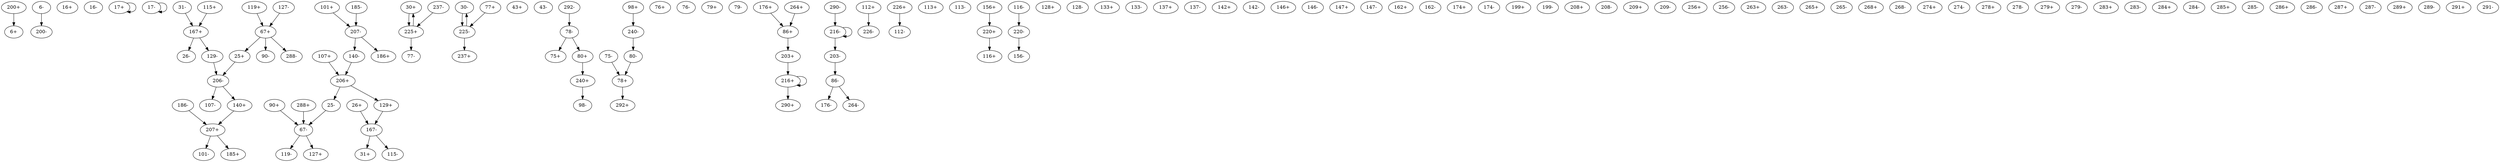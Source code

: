 digraph adj {
graph [k=37]
edge [d=-36]
"6+" [l=1548 C=33336]
"6-" [l=1548 C=33336]
"16+" [l=108 C=1277]
"16-" [l=108 C=1277]
"17+" [l=37 C=141]
"17-" [l=37 C=141]
"25+" [l=74 C=409]
"25-" [l=74 C=409]
"26+" [l=118 C=1347]
"26-" [l=118 C=1347]
"30+" [l=73 C=800]
"30-" [l=73 C=800]
"31+" [l=102 C=1475]
"31-" [l=102 C=1475]
"43+" [l=192 C=1787]
"43-" [l=192 C=1787]
"67+" [l=43 C=298]
"67-" [l=43 C=298]
"75+" [l=783 C=17313]
"75-" [l=783 C=17313]
"76+" [l=71 C=855]
"76-" [l=71 C=855]
"77+" [l=187 C=2247]
"77-" [l=187 C=2247]
"78+" [l=37 C=49]
"78-" [l=37 C=49]
"79+" [l=81 C=781]
"79-" [l=81 C=781]
"80+" [l=328 C=8453]
"80-" [l=328 C=8453]
"86+" [l=41 C=210]
"86-" [l=41 C=210]
"90+" [l=145 C=1384]
"90-" [l=145 C=1384]
"98+" [l=40 C=126]
"98-" [l=40 C=126]
"101+" [l=1613 C=32585]
"101-" [l=1613 C=32585]
"107+" [l=1379 C=28767]
"107-" [l=1379 C=28767]
"112+" [l=663 C=12256]
"112-" [l=663 C=12256]
"113+" [l=73 C=694]
"113-" [l=73 C=694]
"115+" [l=1874 C=38503]
"115-" [l=1874 C=38503]
"116+" [l=148 C=1806]
"116-" [l=148 C=1806]
"119+" [l=174 C=3085]
"119-" [l=174 C=3085]
"127+" [l=88 C=788]
"127-" [l=88 C=788]
"128+" [l=254 C=3275]
"128-" [l=254 C=3275]
"129+" [l=84 C=1024]
"129-" [l=84 C=1024]
"133+" [l=990 C=21098]
"133-" [l=990 C=21098]
"137+" [l=245 C=2132]
"137-" [l=245 C=2132]
"140+" [l=623 C=14919]
"140-" [l=623 C=14919]
"142+" [l=64 C=811]
"142-" [l=64 C=811]
"146+" [l=727 C=13605]
"146-" [l=727 C=13605]
"147+" [l=1980 C=47967]
"147-" [l=1980 C=47967]
"156+" [l=117 C=1756]
"156-" [l=117 C=1756]
"162+" [l=99 C=1030]
"162-" [l=99 C=1030]
"167+" [l=43 C=124]
"167-" [l=43 C=124]
"174+" [l=459 C=7329]
"174-" [l=459 C=7329]
"176+" [l=73 C=804]
"176-" [l=73 C=804]
"185+" [l=482 C=9133]
"185-" [l=482 C=9133]
"186+" [l=360 C=5889]
"186-" [l=360 C=5889]
"199+" [l=1637 C=32803]
"199-" [l=1637 C=32803]
"200+" [l=238 C=3039]
"200-" [l=238 C=3039]
"203+" [l=376 C=5253]
"203-" [l=376 C=5253]
"206+" [l=43 C=227]
"206-" [l=43 C=227]
"207+" [l=54 C=761]
"207-" [l=54 C=761]
"208+" [l=88 C=683]
"208-" [l=88 C=683]
"209+" [l=90 C=925]
"209-" [l=90 C=925]
"216+" [l=38 C=156]
"216-" [l=38 C=156]
"220+" [l=37 C=35]
"220-" [l=37 C=35]
"225+" [l=44 C=492]
"225-" [l=44 C=492]
"226+" [l=44 C=399]
"226-" [l=44 C=399]
"237+" [l=1448 C=34440]
"237-" [l=1448 C=34440]
"240+" [l=37 C=52]
"240-" [l=37 C=52]
"256+" [l=118 C=2438]
"256-" [l=118 C=2438]
"263+" [l=8302 C=179684]
"263-" [l=8302 C=179684]
"264+" [l=3444 C=74423]
"264-" [l=3444 C=74423]
"265+" [l=8319 C=190925]
"265-" [l=8319 C=190925]
"268+" [l=22769 C=495801]
"268-" [l=22769 C=495801]
"274+" [l=4885 C=115189]
"274-" [l=4885 C=115189]
"278+" [l=2480 C=58088]
"278-" [l=2480 C=58088]
"279+" [l=2513 C=54950]
"279-" [l=2513 C=54950]
"283+" [l=2556 C=60599]
"283-" [l=2556 C=60599]
"284+" [l=12496 C=279559]
"284-" [l=12496 C=279559]
"285+" [l=23584 C=523951]
"285-" [l=23584 C=523951]
"286+" [l=16492 C=362601]
"286-" [l=16492 C=362601]
"287+" [l=6489 C=138842]
"287-" [l=6489 C=138842]
"288+" [l=8604 C=214407]
"288-" [l=8604 C=214407]
"289+" [l=8623 C=189576]
"289-" [l=8623 C=189576]
"290+" [l=25801 C=604200]
"290-" [l=25801 C=604200]
"291+" [l=6245 C=156429]
"291-" [l=6245 C=156429]
"292+" [l=27633 C=601215]
"292-" [l=27633 C=601215]
"6-" -> "200-"
"17+" -> "17+" [d=-35]
"17-" -> "17-" [d=-35]
"25+" -> "206-"
"25-" -> "67-" [d=-33]
"26+" -> "167-"
"30+" -> "225+"
"30-" -> "225-"
"31-" -> "167+"
"67+" -> "25+" [d=-33]
"67+" -> "90-" [d=-33]
"67+" -> "288-"
"67-" -> "127+"
"67-" -> "119-" [d=-35]
"75-" -> "78+"
"77+" -> "225-"
"78+" -> "292+"
"78-" -> "75+"
"78-" -> "80+"
"80+" -> "240+"
"80-" -> "78+"
"86+" -> "203+"
"86-" -> "176-"
"86-" -> "264-"
"90+" -> "67-" [d=-33]
"98+" -> "240-" [d=-32]
"101+" -> "207-"
"107+" -> "206+"
"112+" -> "226-"
"115+" -> "167+"
"116-" -> "220-"
"119+" -> "67+" [d=-35]
"127-" -> "67+"
"129+" -> "167-"
"129-" -> "206-"
"140+" -> "207+"
"140-" -> "206+"
"156+" -> "220+"
"167+" -> "26-"
"167+" -> "129-"
"167-" -> "31+"
"167-" -> "115-"
"176+" -> "86+"
"185-" -> "207-"
"186-" -> "207+"
"200+" -> "6+"
"203+" -> "216+"
"203-" -> "86-"
"206+" -> "25-"
"206+" -> "129+"
"206-" -> "107-"
"206-" -> "140+"
"207+" -> "101-"
"207+" -> "185+"
"207-" -> "140-"
"207-" -> "186+"
"216+" -> "216+" [d=-34]
"216+" -> "290+"
"216-" -> "203-"
"216-" -> "216-" [d=-34]
"220+" -> "116+"
"220-" -> "156-"
"225+" -> "30+"
"225+" -> "77-"
"225-" -> "30-"
"225-" -> "237+"
"226+" -> "112-"
"237-" -> "225+"
"240+" -> "98-" [d=-32]
"240-" -> "80-"
"264+" -> "86+"
"288+" -> "67-"
"290-" -> "216-"
"292-" -> "78-"
}
